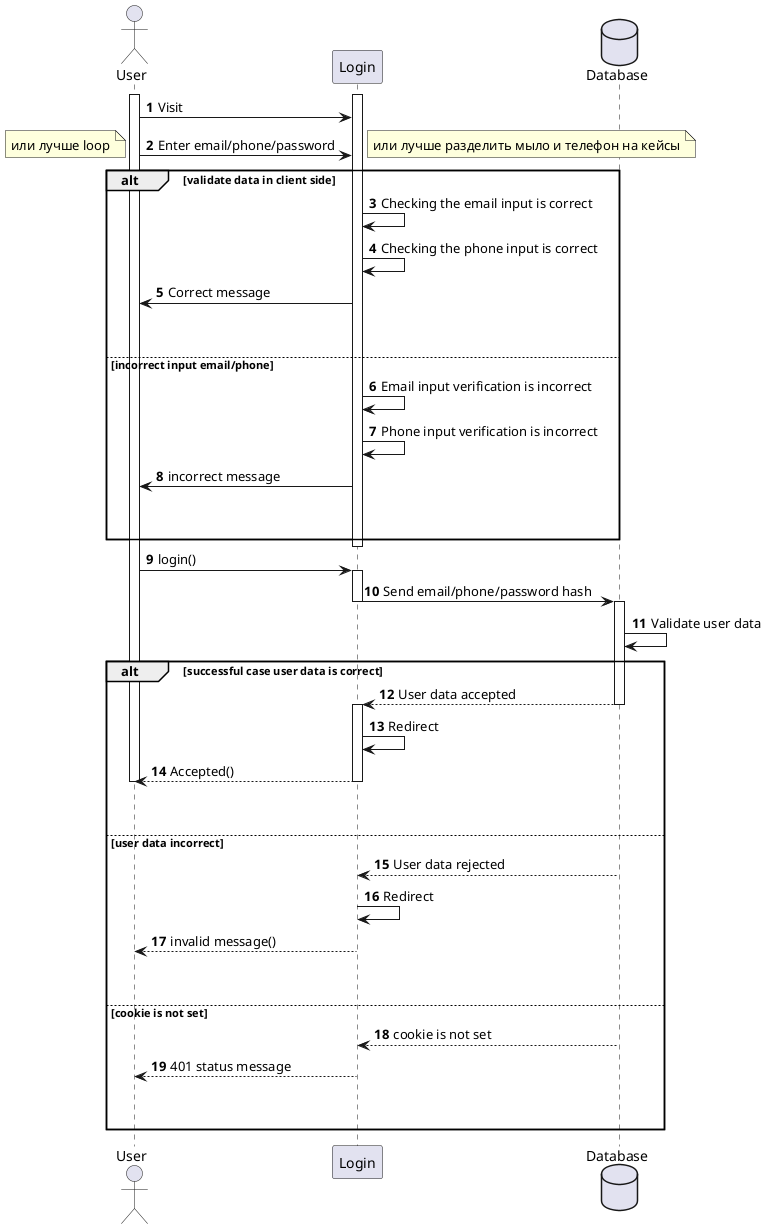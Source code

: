 @startuml
'https://plantuml.com/sequence-diagram

autonumber
actor User
participant Login
database  Database
activate User
activate Login
User -> Login: Visit
User -> Login : Enter email/phone/password
note left: или лучше loop
note right: или лучше разделить мыло и телефон на кейсы
alt validate data in client side
    Login -> Login: Checking the email input is correct
    Login -> Login: Checking the phone input is correct
    Login -> User: Correct message
||45||
else incorrect input email/phone
    Login -> Login: Email input verification is incorrect
    Login -> Login: Phone input verification is incorrect
    Login -> User: incorrect message
||45||
end
deactivate Login
User -> Login : login()
activate Login
Login -> Database: Send email/phone/password hash
deactivate Login
activate Database
Database -> Database: Validate user data

alt successful case user data is correct
    Database --> Login : User data accepted
    deactivate Database
    activate Login
    Login -> Login : Redirect
    Login --> User: Accepted()
    deactivate Login
    deactivate User
||45||
else user data incorrect
    Database --> Login: User data rejected
    Login -> Login: Redirect
    Login --> User: invalid message()
||45||
else cookie is not set
    Database --> Login: cookie is not set
    Login --> User: 401 status message
||45||
end

@enduml